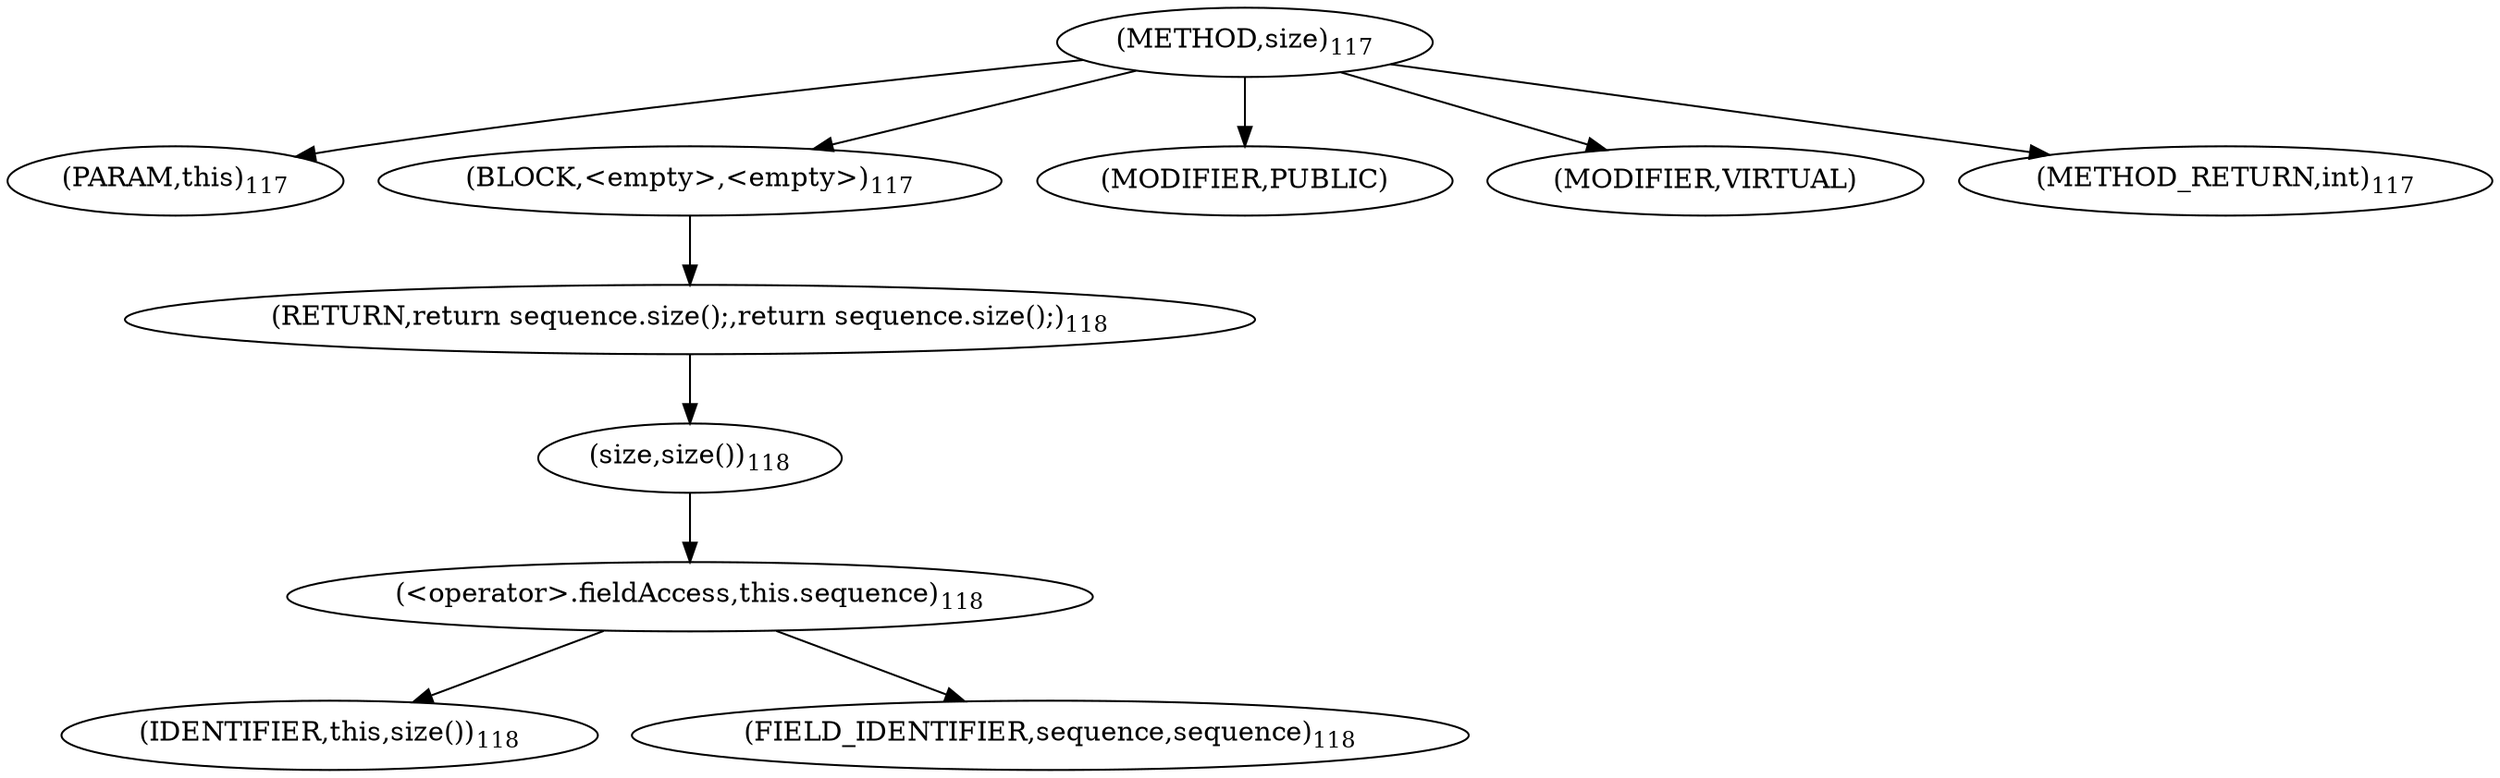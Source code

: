 digraph "size" {  
"104" [label = <(METHOD,size)<SUB>117</SUB>> ]
"105" [label = <(PARAM,this)<SUB>117</SUB>> ]
"106" [label = <(BLOCK,&lt;empty&gt;,&lt;empty&gt;)<SUB>117</SUB>> ]
"107" [label = <(RETURN,return sequence.size();,return sequence.size();)<SUB>118</SUB>> ]
"108" [label = <(size,size())<SUB>118</SUB>> ]
"109" [label = <(&lt;operator&gt;.fieldAccess,this.sequence)<SUB>118</SUB>> ]
"110" [label = <(IDENTIFIER,this,size())<SUB>118</SUB>> ]
"111" [label = <(FIELD_IDENTIFIER,sequence,sequence)<SUB>118</SUB>> ]
"112" [label = <(MODIFIER,PUBLIC)> ]
"113" [label = <(MODIFIER,VIRTUAL)> ]
"114" [label = <(METHOD_RETURN,int)<SUB>117</SUB>> ]
  "104" -> "105" 
  "104" -> "106" 
  "104" -> "112" 
  "104" -> "113" 
  "104" -> "114" 
  "106" -> "107" 
  "107" -> "108" 
  "108" -> "109" 
  "109" -> "110" 
  "109" -> "111" 
}
